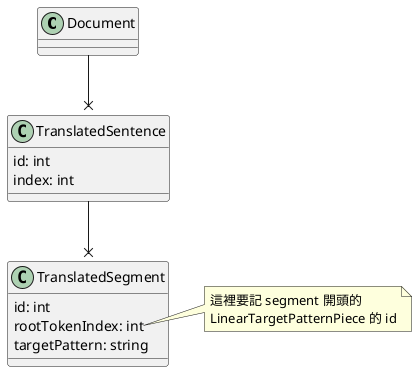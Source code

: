@startuml document

class Document
class TranslatedSentence {
    id: int
    index: int
}

class TranslatedSegment {
    id: int
    rootTokenIndex: int
    targetPattern: string 
}
note right of TranslatedSegment::rootTokenIndex
    這裡要記 segment 開頭的
    LinearTargetPatternPiece 的 id
endnote

TranslatedSentence --x TranslatedSegment
Document --x TranslatedSentence

@enduml